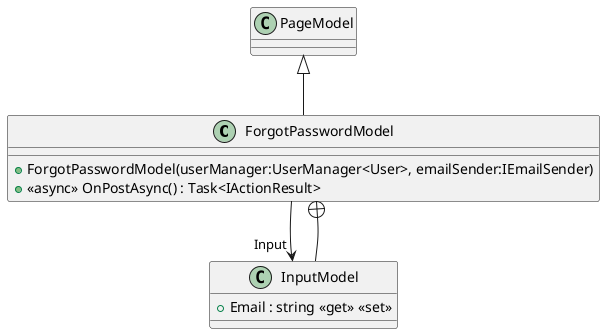 @startuml
class ForgotPasswordModel {
    + ForgotPasswordModel(userManager:UserManager<User>, emailSender:IEmailSender)
    + <<async>> OnPostAsync() : Task<IActionResult>
}
class InputModel {
    + Email : string <<get>> <<set>>
}
PageModel <|-- ForgotPasswordModel
ForgotPasswordModel --> "Input" InputModel
ForgotPasswordModel +-- InputModel
@enduml
